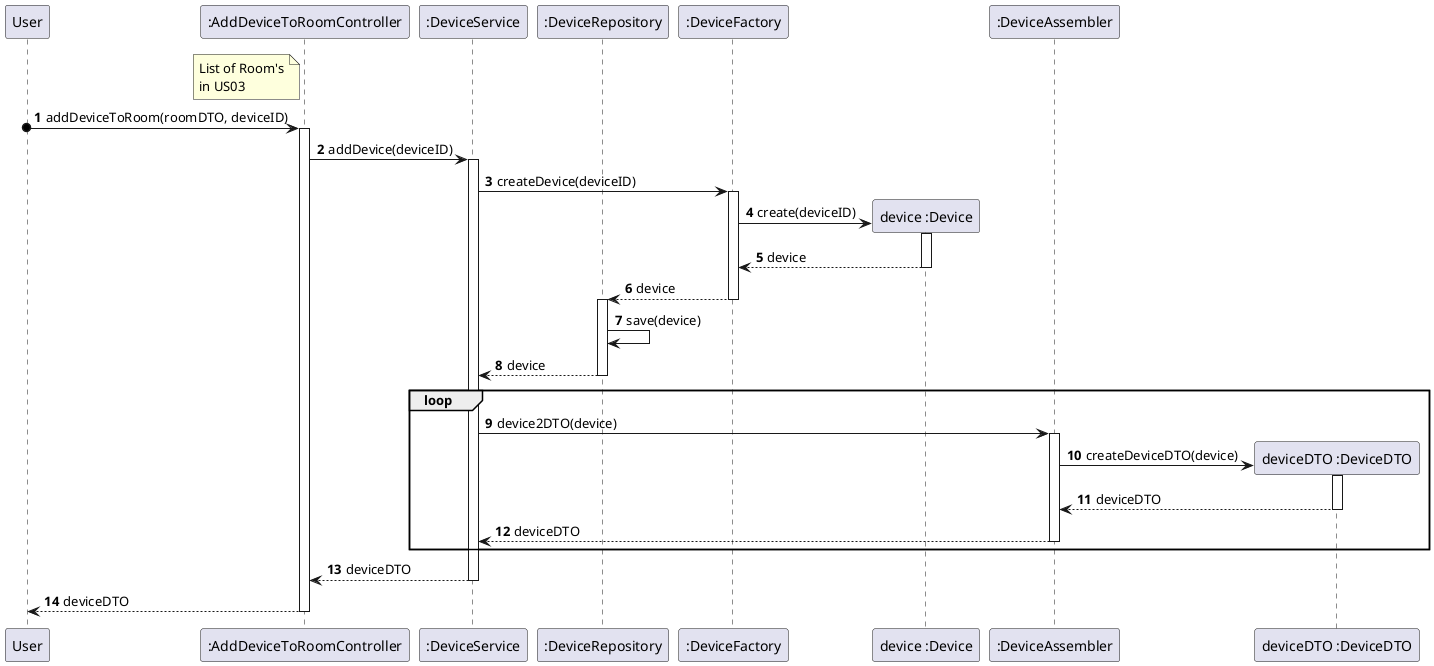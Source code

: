 @startuml
!pragma layout smetana

participant User as User
participant ":AddDeviceToRoomController" as Controller
participant ":DeviceService" as Service
participant ":DeviceRepository" as Repository
participant ":DeviceFactory" as Factory
participant "device :Device" as Device
participant ":DeviceAssembler" as DeviceAssembler
participant "deviceDTO :DeviceDTO" as DeviceDTO
autonumber

note left of Controller
    List of Room's
    in US03
end note

User o-> Controller : addDeviceToRoom(roomDTO, deviceID)
activate Controller

Controller -> Service : addDevice(deviceID)
activate Service

Service -> Factory : createDevice(deviceID)
activate Factory

create Device
Factory -> Device : create(deviceID)

activate Device
Device --> Factory : device
deactivate Device

Factory --> Repository : device
deactivate Factory

activate Repository
Repository -> Repository : save(device)
Repository --> Service : device
deactivate Repository

loop
Service -> DeviceAssembler : device2DTO(device)
create DeviceDTO

activate DeviceAssembler
DeviceAssembler -> DeviceDTO : createDeviceDTO(device)

activate DeviceDTO
DeviceDTO --> DeviceAssembler : deviceDTO
deactivate DeviceDTO

DeviceAssembler --> Service : deviceDTO
deactivate DeviceAssembler

end loop
Service --> Controller : deviceDTO
deactivate Service

Controller --> User : deviceDTO
deactivate Controller
@enduml

